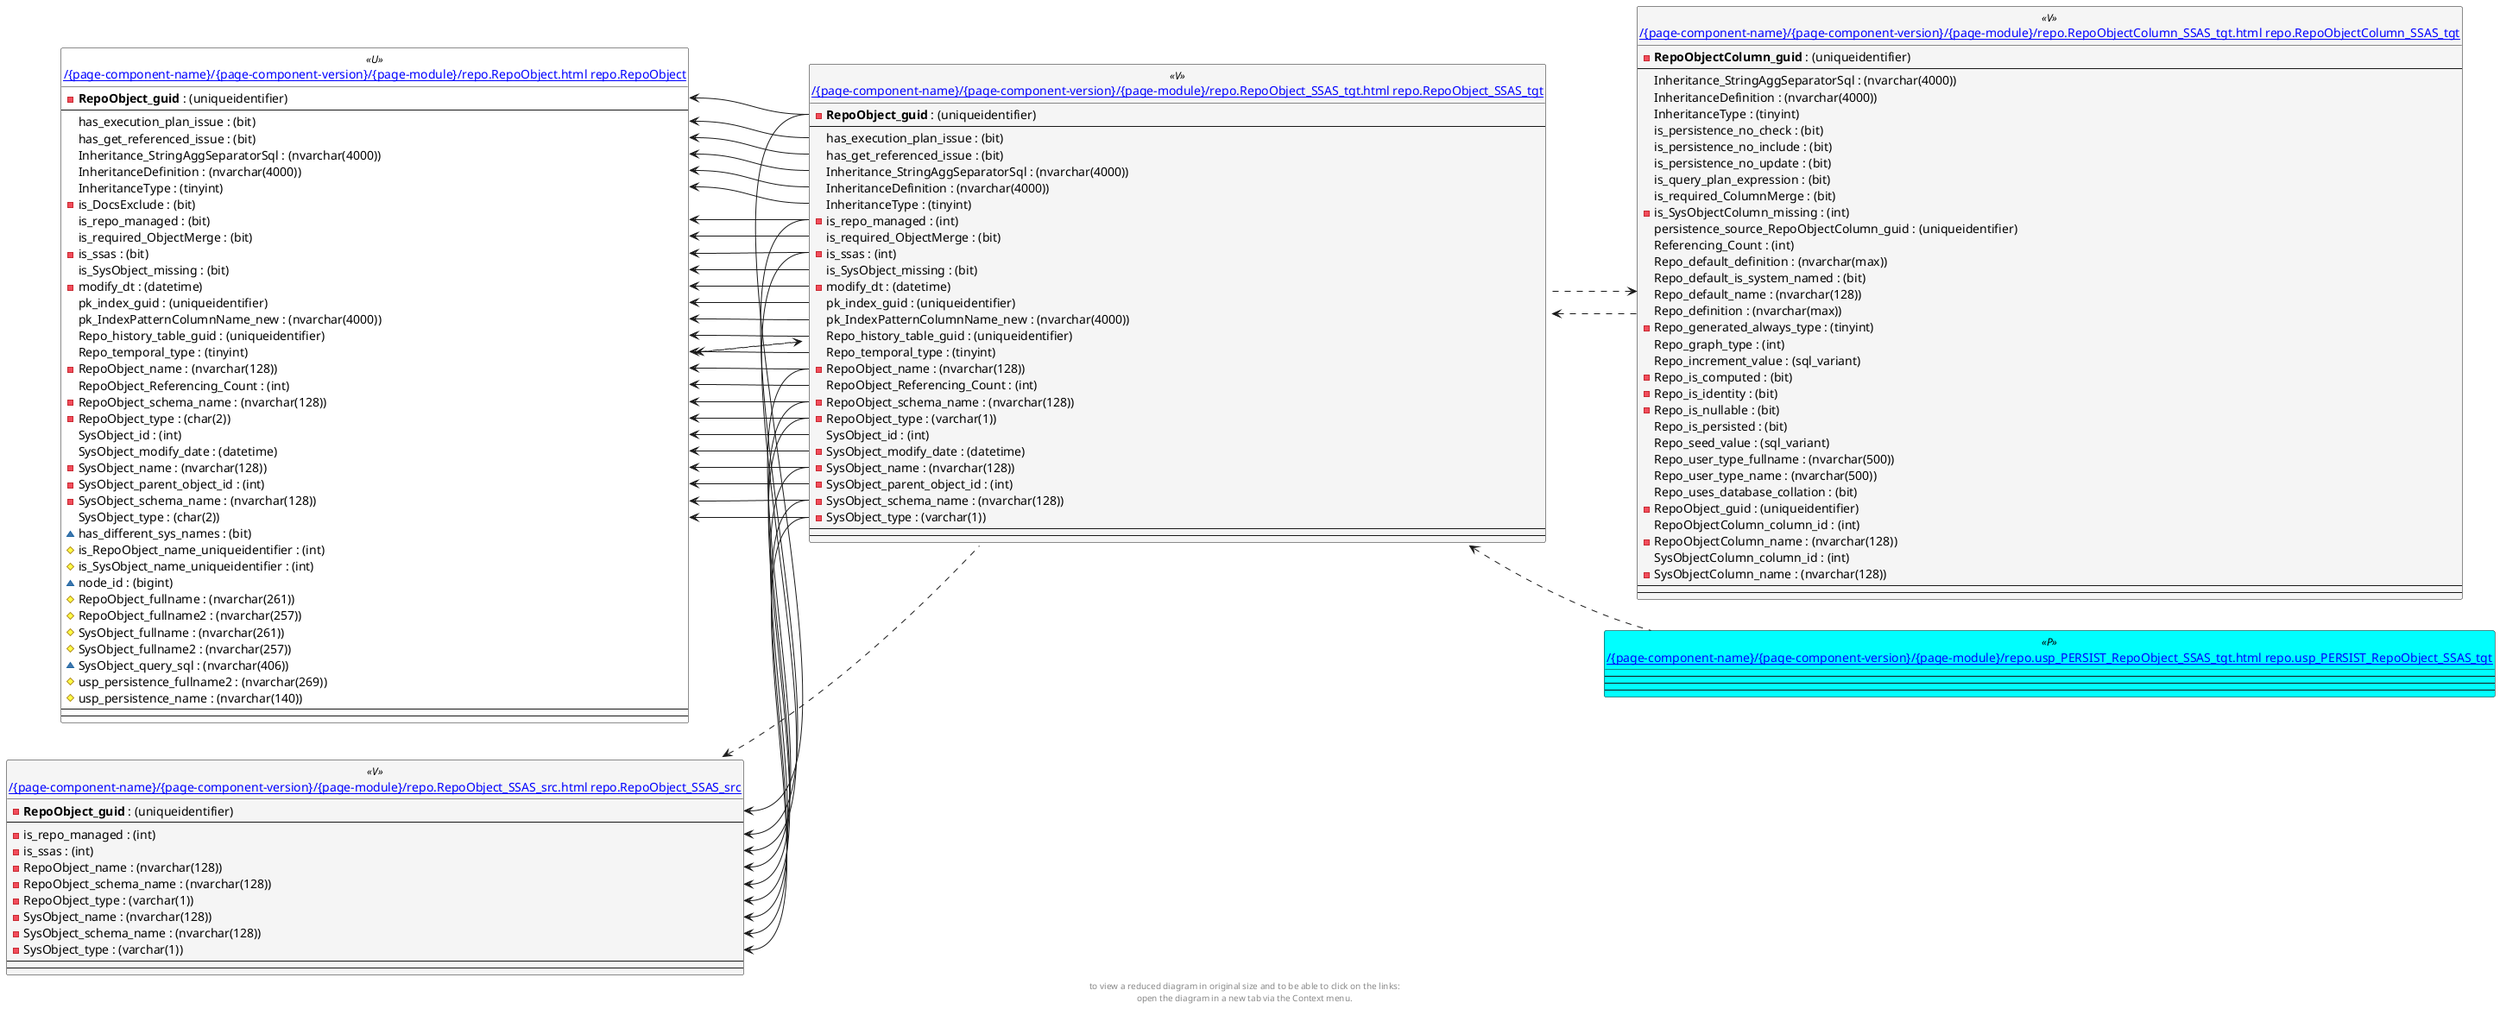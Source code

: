 @startuml
left to right direction
'top to bottom direction
hide circle
'avoide "." issues:
set namespaceSeparator none


skinparam class {
  BackgroundColor White
  BackgroundColor<<FN>> Yellow
  BackgroundColor<<FS>> Yellow
  BackgroundColor<<FT>> LightGray
  BackgroundColor<<IF>> Yellow
  BackgroundColor<<IS>> Yellow
  BackgroundColor<<P>> Aqua
  BackgroundColor<<PC>> Aqua
  BackgroundColor<<SN>> Yellow
  BackgroundColor<<SO>> SlateBlue
  BackgroundColor<<TF>> LightGray
  BackgroundColor<<TR>> Tomato
  BackgroundColor<<U>> White
  BackgroundColor<<V>> WhiteSmoke
  BackgroundColor<<X>> Aqua
}


entity "[[{site-url}/{page-component-name}/{page-component-version}/{page-module}/repo.RepoObject.html repo.RepoObject]]" as repo.RepoObject << U >> {
  - **RepoObject_guid** : (uniqueidentifier)
  --
  has_execution_plan_issue : (bit)
  has_get_referenced_issue : (bit)
  Inheritance_StringAggSeparatorSql : (nvarchar(4000))
  InheritanceDefinition : (nvarchar(4000))
  InheritanceType : (tinyint)
  - is_DocsExclude : (bit)
  is_repo_managed : (bit)
  is_required_ObjectMerge : (bit)
  - is_ssas : (bit)
  is_SysObject_missing : (bit)
  - modify_dt : (datetime)
  pk_index_guid : (uniqueidentifier)
  pk_IndexPatternColumnName_new : (nvarchar(4000))
  Repo_history_table_guid : (uniqueidentifier)
  Repo_temporal_type : (tinyint)
  - RepoObject_name : (nvarchar(128))
  RepoObject_Referencing_Count : (int)
  - RepoObject_schema_name : (nvarchar(128))
  - RepoObject_type : (char(2))
  SysObject_id : (int)
  SysObject_modify_date : (datetime)
  - SysObject_name : (nvarchar(128))
  - SysObject_parent_object_id : (int)
  - SysObject_schema_name : (nvarchar(128))
  SysObject_type : (char(2))
  ~ has_different_sys_names : (bit)
  # is_RepoObject_name_uniqueidentifier : (int)
  # is_SysObject_name_uniqueidentifier : (int)
  ~ node_id : (bigint)
  # RepoObject_fullname : (nvarchar(261))
  # RepoObject_fullname2 : (nvarchar(257))
  # SysObject_fullname : (nvarchar(261))
  # SysObject_fullname2 : (nvarchar(257))
  ~ SysObject_query_sql : (nvarchar(406))
  # usp_persistence_fullname2 : (nvarchar(269))
  # usp_persistence_name : (nvarchar(140))
  --
  --
}

entity "[[{site-url}/{page-component-name}/{page-component-version}/{page-module}/repo.RepoObject_SSAS_src.html repo.RepoObject_SSAS_src]]" as repo.RepoObject_SSAS_src << V >> {
  - **RepoObject_guid** : (uniqueidentifier)
  --
  - is_repo_managed : (int)
  - is_ssas : (int)
  - RepoObject_name : (nvarchar(128))
  - RepoObject_schema_name : (nvarchar(128))
  - RepoObject_type : (varchar(1))
  - SysObject_name : (nvarchar(128))
  - SysObject_schema_name : (nvarchar(128))
  - SysObject_type : (varchar(1))
  --
  --
}

entity "[[{site-url}/{page-component-name}/{page-component-version}/{page-module}/repo.RepoObject_SSAS_tgt.html repo.RepoObject_SSAS_tgt]]" as repo.RepoObject_SSAS_tgt << V >> {
  - **RepoObject_guid** : (uniqueidentifier)
  --
  has_execution_plan_issue : (bit)
  has_get_referenced_issue : (bit)
  Inheritance_StringAggSeparatorSql : (nvarchar(4000))
  InheritanceDefinition : (nvarchar(4000))
  InheritanceType : (tinyint)
  - is_repo_managed : (int)
  is_required_ObjectMerge : (bit)
  - is_ssas : (int)
  is_SysObject_missing : (bit)
  - modify_dt : (datetime)
  pk_index_guid : (uniqueidentifier)
  pk_IndexPatternColumnName_new : (nvarchar(4000))
  Repo_history_table_guid : (uniqueidentifier)
  Repo_temporal_type : (tinyint)
  - RepoObject_name : (nvarchar(128))
  RepoObject_Referencing_Count : (int)
  - RepoObject_schema_name : (nvarchar(128))
  - RepoObject_type : (varchar(1))
  SysObject_id : (int)
  - SysObject_modify_date : (datetime)
  - SysObject_name : (nvarchar(128))
  - SysObject_parent_object_id : (int)
  - SysObject_schema_name : (nvarchar(128))
  - SysObject_type : (varchar(1))
  --
  --
}

entity "[[{site-url}/{page-component-name}/{page-component-version}/{page-module}/repo.RepoObjectColumn_SSAS_tgt.html repo.RepoObjectColumn_SSAS_tgt]]" as repo.RepoObjectColumn_SSAS_tgt << V >> {
  - **RepoObjectColumn_guid** : (uniqueidentifier)
  --
  Inheritance_StringAggSeparatorSql : (nvarchar(4000))
  InheritanceDefinition : (nvarchar(4000))
  InheritanceType : (tinyint)
  is_persistence_no_check : (bit)
  is_persistence_no_include : (bit)
  is_persistence_no_update : (bit)
  is_query_plan_expression : (bit)
  is_required_ColumnMerge : (bit)
  - is_SysObjectColumn_missing : (int)
  persistence_source_RepoObjectColumn_guid : (uniqueidentifier)
  Referencing_Count : (int)
  Repo_default_definition : (nvarchar(max))
  Repo_default_is_system_named : (bit)
  Repo_default_name : (nvarchar(128))
  Repo_definition : (nvarchar(max))
  - Repo_generated_always_type : (tinyint)
  Repo_graph_type : (int)
  Repo_increment_value : (sql_variant)
  - Repo_is_computed : (bit)
  - Repo_is_identity : (bit)
  - Repo_is_nullable : (bit)
  Repo_is_persisted : (bit)
  Repo_seed_value : (sql_variant)
  Repo_user_type_fullname : (nvarchar(500))
  Repo_user_type_name : (nvarchar(500))
  Repo_uses_database_collation : (bit)
  - RepoObject_guid : (uniqueidentifier)
  RepoObjectColumn_column_id : (int)
  - RepoObjectColumn_name : (nvarchar(128))
  SysObjectColumn_column_id : (int)
  - SysObjectColumn_name : (nvarchar(128))
  --
  --
}

entity "[[{site-url}/{page-component-name}/{page-component-version}/{page-module}/repo.usp_PERSIST_RepoObject_SSAS_tgt.html repo.usp_PERSIST_RepoObject_SSAS_tgt]]" as repo.usp_PERSIST_RepoObject_SSAS_tgt << P >> {
  --
  --
  --
}

repo.RepoObject <.. repo.RepoObject_SSAS_tgt
repo.RepoObject_SSAS_src <.. repo.RepoObject_SSAS_tgt
repo.RepoObject_SSAS_tgt <.. repo.usp_PERSIST_RepoObject_SSAS_tgt
repo.RepoObject_SSAS_tgt <.. repo.RepoObject
repo.RepoObject_SSAS_tgt <.. repo.RepoObjectColumn_SSAS_tgt
repo.RepoObjectColumn_SSAS_tgt <.. repo.RepoObject_SSAS_tgt
repo.RepoObject::has_execution_plan_issue <-- repo.RepoObject_SSAS_tgt::has_execution_plan_issue
repo.RepoObject::has_get_referenced_issue <-- repo.RepoObject_SSAS_tgt::has_get_referenced_issue
repo.RepoObject::Inheritance_StringAggSeparatorSql <-- repo.RepoObject_SSAS_tgt::Inheritance_StringAggSeparatorSql
repo.RepoObject::InheritanceDefinition <-- repo.RepoObject_SSAS_tgt::InheritanceDefinition
repo.RepoObject::InheritanceType <-- repo.RepoObject_SSAS_tgt::InheritanceType
repo.RepoObject::is_repo_managed <-- repo.RepoObject_SSAS_tgt::is_repo_managed
repo.RepoObject::is_required_ObjectMerge <-- repo.RepoObject_SSAS_tgt::is_required_ObjectMerge
repo.RepoObject::is_ssas <-- repo.RepoObject_SSAS_tgt::is_ssas
repo.RepoObject::is_SysObject_missing <-- repo.RepoObject_SSAS_tgt::is_SysObject_missing
repo.RepoObject::modify_dt <-- repo.RepoObject_SSAS_tgt::modify_dt
repo.RepoObject::pk_index_guid <-- repo.RepoObject_SSAS_tgt::pk_index_guid
repo.RepoObject::pk_IndexPatternColumnName_new <-- repo.RepoObject_SSAS_tgt::pk_IndexPatternColumnName_new
repo.RepoObject::Repo_history_table_guid <-- repo.RepoObject_SSAS_tgt::Repo_history_table_guid
repo.RepoObject::Repo_temporal_type <-- repo.RepoObject_SSAS_tgt::Repo_temporal_type
repo.RepoObject::RepoObject_guid <-- repo.RepoObject_SSAS_tgt::RepoObject_guid
repo.RepoObject::RepoObject_name <-- repo.RepoObject_SSAS_tgt::RepoObject_name
repo.RepoObject::RepoObject_Referencing_Count <-- repo.RepoObject_SSAS_tgt::RepoObject_Referencing_Count
repo.RepoObject::RepoObject_schema_name <-- repo.RepoObject_SSAS_tgt::RepoObject_schema_name
repo.RepoObject::RepoObject_type <-- repo.RepoObject_SSAS_tgt::RepoObject_type
repo.RepoObject::SysObject_id <-- repo.RepoObject_SSAS_tgt::SysObject_id
repo.RepoObject::SysObject_modify_date <-- repo.RepoObject_SSAS_tgt::SysObject_modify_date
repo.RepoObject::SysObject_name <-- repo.RepoObject_SSAS_tgt::SysObject_name
repo.RepoObject::SysObject_parent_object_id <-- repo.RepoObject_SSAS_tgt::SysObject_parent_object_id
repo.RepoObject::SysObject_schema_name <-- repo.RepoObject_SSAS_tgt::SysObject_schema_name
repo.RepoObject::SysObject_type <-- repo.RepoObject_SSAS_tgt::SysObject_type
repo.RepoObject_SSAS_src::is_repo_managed <-- repo.RepoObject_SSAS_tgt::is_repo_managed
repo.RepoObject_SSAS_src::is_ssas <-- repo.RepoObject_SSAS_tgt::is_ssas
repo.RepoObject_SSAS_src::RepoObject_guid <-- repo.RepoObject_SSAS_tgt::RepoObject_guid
repo.RepoObject_SSAS_src::RepoObject_name <-- repo.RepoObject_SSAS_tgt::RepoObject_name
repo.RepoObject_SSAS_src::RepoObject_schema_name <-- repo.RepoObject_SSAS_tgt::RepoObject_schema_name
repo.RepoObject_SSAS_src::RepoObject_type <-- repo.RepoObject_SSAS_tgt::RepoObject_type
repo.RepoObject_SSAS_src::SysObject_name <-- repo.RepoObject_SSAS_tgt::SysObject_name
repo.RepoObject_SSAS_src::SysObject_schema_name <-- repo.RepoObject_SSAS_tgt::SysObject_schema_name
repo.RepoObject_SSAS_src::SysObject_type <-- repo.RepoObject_SSAS_tgt::SysObject_type
footer
to view a reduced diagram in original size and to be able to click on the links:
open the diagram in a new tab via the Context menu.
end footer

@enduml

